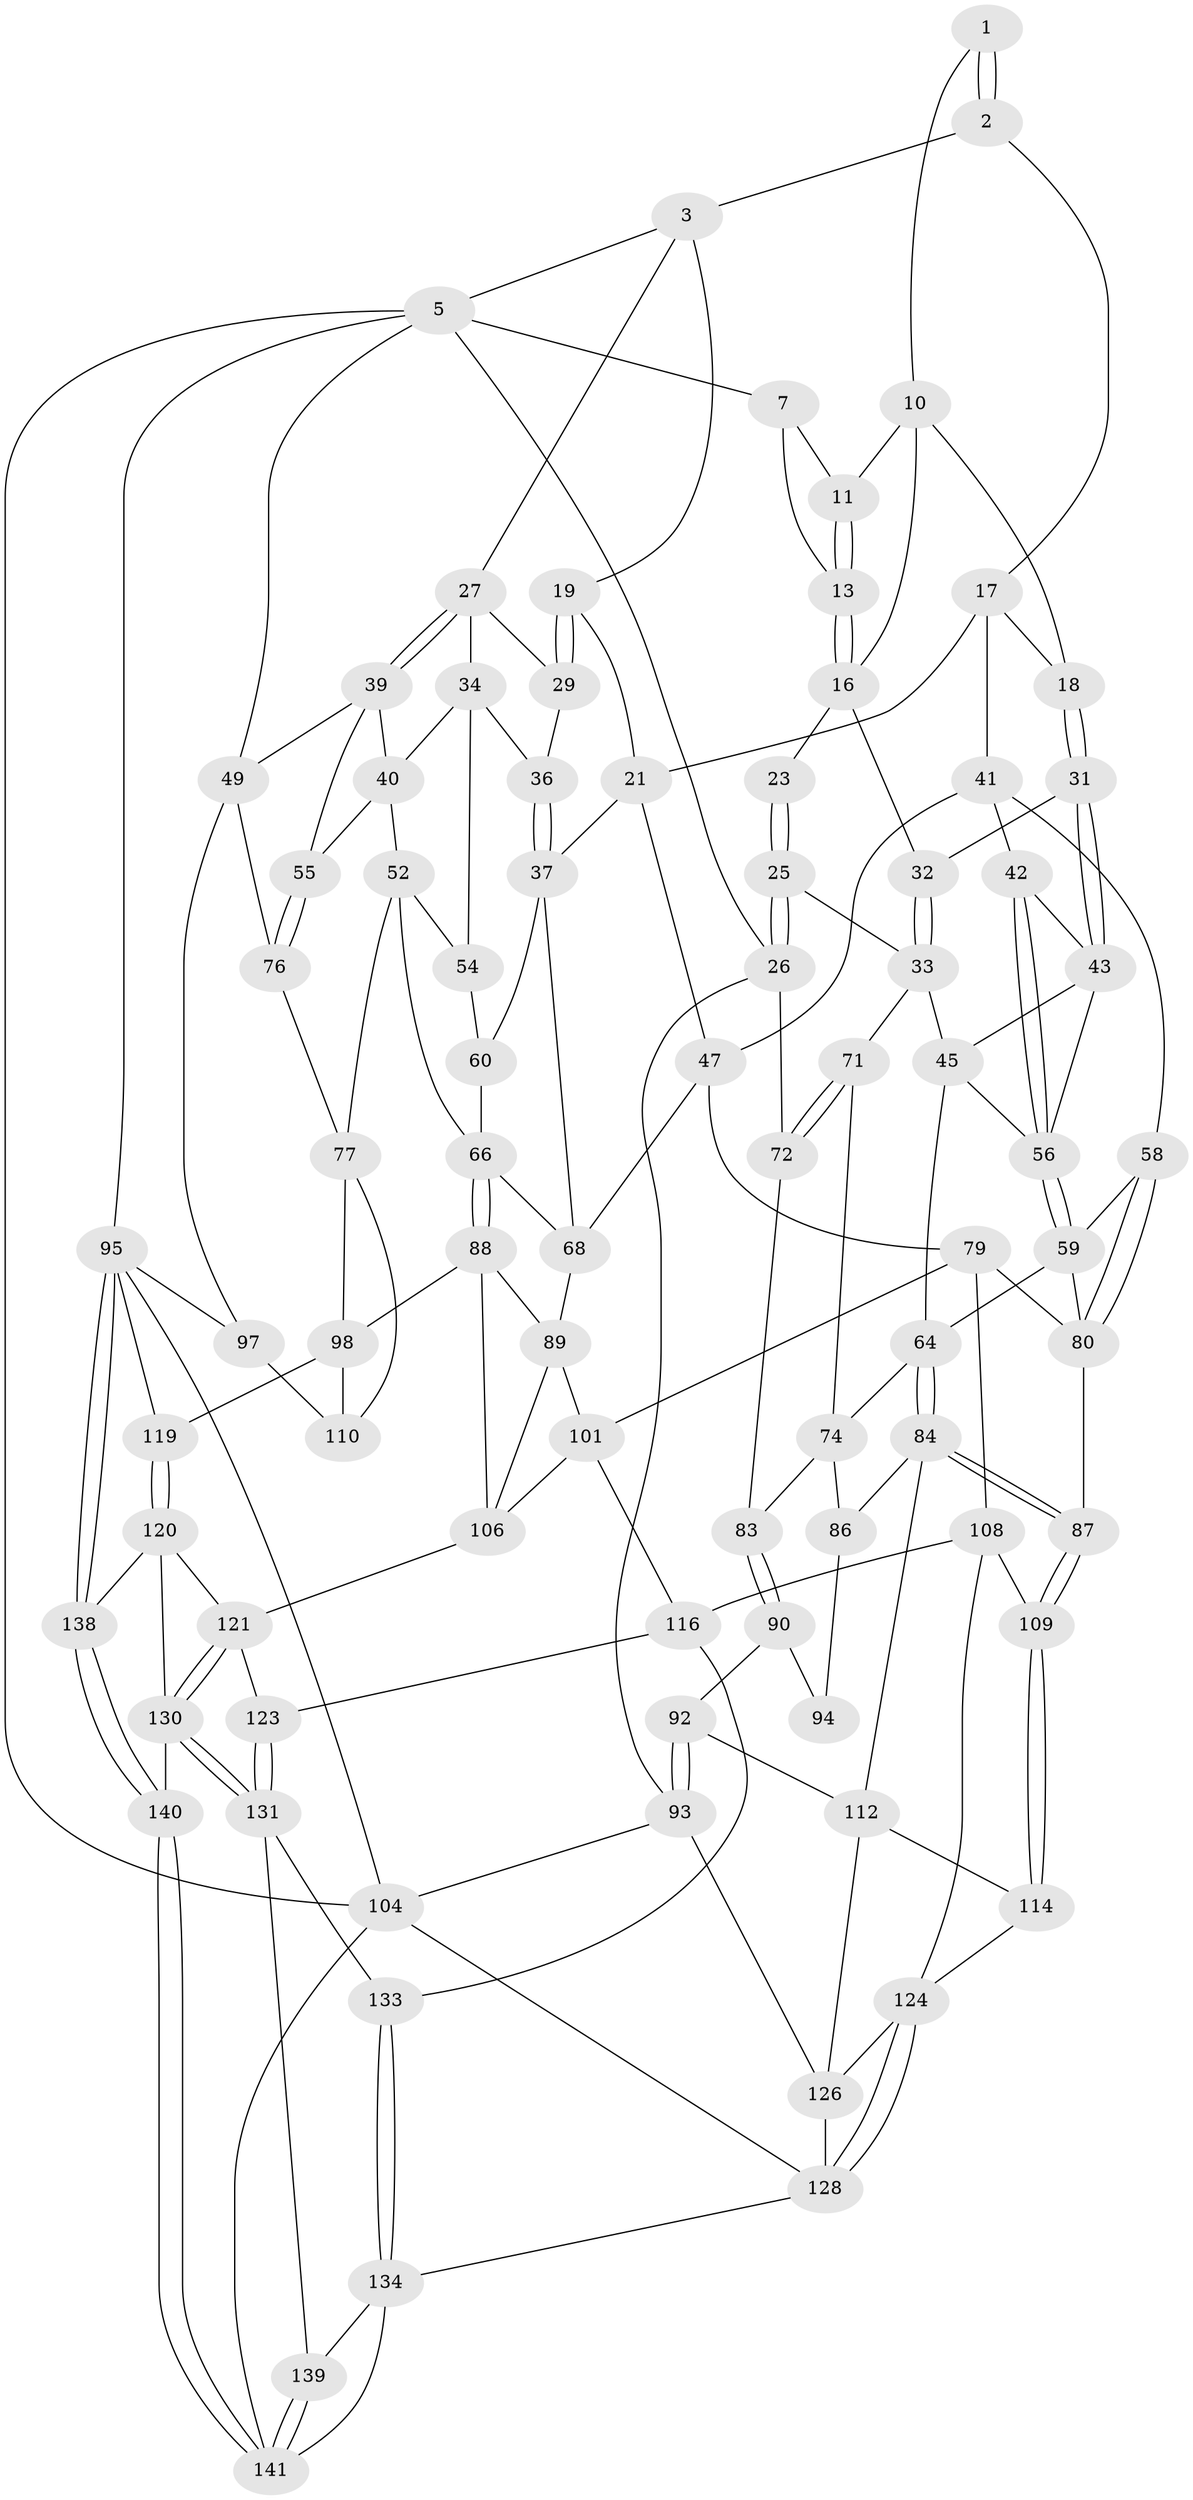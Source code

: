 // Generated by graph-tools (version 1.1) at 2025/24/03/03/25 07:24:36]
// undirected, 86 vertices, 187 edges
graph export_dot {
graph [start="1"]
  node [color=gray90,style=filled];
  1 [pos="+0.3154595956439986+0",super="+9"];
  2 [pos="+0.5014318072991362+0",super="+12"];
  3 [pos="+0.6114253787405316+0",super="+4"];
  5 [pos="+1+0",super="+6"];
  7 [pos="+0+0",super="+8"];
  10 [pos="+0.22041759063923144+0.05843383993894427",super="+15"];
  11 [pos="+0.18647298900574674+0.03260966674448489"];
  13 [pos="+0.14145786136807623+0.12093715000646345",super="+14"];
  16 [pos="+0.14203714018826882+0.1436640599871077",super="+24"];
  17 [pos="+0.36822192257467623+0.15900953531089582",super="+22"];
  18 [pos="+0.2602392371460526+0.14361287474083684"];
  19 [pos="+0.6034064300109525+0",super="+20"];
  21 [pos="+0.5368145238174732+0.15720903768213979",super="+38"];
  23 [pos="+0.07196590795227538+0.13739143790735014"];
  25 [pos="+0+0.2537447282113543"];
  26 [pos="+0+0.25085106619875536",super="+73"];
  27 [pos="+1+0",super="+28"];
  29 [pos="+0.7283515372372612+0.16297767314438316",super="+30"];
  31 [pos="+0.20050890129976842+0.21462727235054307"];
  32 [pos="+0.14380779220486303+0.1962506104451661"];
  33 [pos="+0.05023681218220281+0.263212216477144",super="+46"];
  34 [pos="+0.8050709049064871+0.23820529090422293",super="+35"];
  36 [pos="+0.6816106604982891+0.22274382588607397"];
  37 [pos="+0.6111411333610927+0.27741644312378794",super="+61"];
  39 [pos="+0.8900201963187979+0.2412600130037855",super="+50"];
  40 [pos="+0.8837071658959227+0.2482354086755923",super="+51"];
  41 [pos="+0.36743833132271947+0.22292578147015668",super="+48"];
  42 [pos="+0.31185744920072644+0.258918841122196"];
  43 [pos="+0.21401804496892976+0.23623991011152357",super="+44"];
  45 [pos="+0.17551763600342965+0.3359658064863415",super="+62"];
  47 [pos="+0.4956903896268564+0.345618790789831",super="+70"];
  49 [pos="+1+0.24381340250684105",super="+75"];
  52 [pos="+0.8202316509589074+0.4233890373959399",super="+53"];
  54 [pos="+0.7662711681897825+0.31039887304686875"];
  55 [pos="+0.9152856772364516+0.3480811112715054"];
  56 [pos="+0.2996540369447408+0.28969021417859697",super="+57"];
  58 [pos="+0.44091588224338846+0.34708893137049196"];
  59 [pos="+0.34328647298512266+0.4064160574220854",super="+63"];
  60 [pos="+0.6549685103599946+0.30304970260765957"];
  64 [pos="+0.2661060826999681+0.42640408342880476",super="+65"];
  66 [pos="+0.7453834856415741+0.4277828804679264",super="+67"];
  68 [pos="+0.642509786698914+0.4096083509922149",super="+69"];
  71 [pos="+0.10460620935681428+0.38759199855137316"];
  72 [pos="+0.08307885070651937+0.44209739031852663"];
  74 [pos="+0.2123844897141606+0.4373172893721054",super="+82"];
  76 [pos="+0.9811754545058278+0.40024735522593136"];
  77 [pos="+0.9177333909626046+0.5062589295828788",super="+78"];
  79 [pos="+0.46103322026119214+0.5221591622818464",super="+102"];
  80 [pos="+0.4272821543114303+0.5181793732326648",super="+81"];
  83 [pos="+0.0873372697601393+0.448840845724801"];
  84 [pos="+0.27185469776462784+0.5637665607684693",super="+85"];
  86 [pos="+0.1812270471219027+0.5562331509423152"];
  87 [pos="+0.3262315551443652+0.6032885379860883"];
  88 [pos="+0.6781766467530498+0.524168464681133",super="+99"];
  89 [pos="+0.5948540297950458+0.5153044845125127",super="+100"];
  90 [pos="+0.08042659002441968+0.506513596474608",super="+91"];
  92 [pos="+0+0.6699986309312116"];
  93 [pos="+0+0.694048726202981",super="+103"];
  94 [pos="+0.1672192111892135+0.5554895959282949"];
  95 [pos="+1+1",super="+96"];
  97 [pos="+1+0.5182514406506212"];
  98 [pos="+0.8184775011862099+0.6104212828567827",super="+111"];
  101 [pos="+0.5329795040956499+0.624959729487057",super="+115"];
  104 [pos="+0+1",super="+105"];
  106 [pos="+0.6937181289050414+0.6778483706354587",super="+107"];
  108 [pos="+0.4102947685774238+0.6864926252159954",super="+118"];
  109 [pos="+0.3293612902305229+0.6222742113506518"];
  110 [pos="+0.9447345329249756+0.5155043499496368"];
  112 [pos="+0.16080029698308088+0.6539971012536118",super="+113"];
  114 [pos="+0.24820935129931007+0.7043125946400286"];
  116 [pos="+0.5108118937094318+0.7942919224051743",super="+117"];
  119 [pos="+0.9957746525067119+0.8145384518572553"];
  120 [pos="+0.8239724543730125+0.8351082421719326",super="+136"];
  121 [pos="+0.7823003562925012+0.8217968679394425",super="+122"];
  123 [pos="+0.6147420056204048+0.818448434559358"];
  124 [pos="+0.30902192547096496+0.9495946658565219",super="+125"];
  126 [pos="+0.10165767978449906+0.748956045200308",super="+127"];
  128 [pos="+0.3067207210757779+0.9558960457609714",super="+129"];
  130 [pos="+0.6593407426885121+0.9200242931440277",super="+137"];
  131 [pos="+0.6432171333012218+0.9142549943121671",super="+132"];
  133 [pos="+0.5606866985423758+0.9124080183218859"];
  134 [pos="+0.4153365238049302+1",super="+135"];
  138 [pos="+0.8176226016519528+1"];
  139 [pos="+0.6037799482225881+0.9528920717990155"];
  140 [pos="+0.7780038322496945+1"];
  141 [pos="+0.6344144782342751+1",super="+142"];
  1 -- 2 [weight=2];
  1 -- 2;
  1 -- 10;
  2 -- 3;
  2 -- 17;
  3 -- 19;
  3 -- 27;
  3 -- 5;
  5 -- 49;
  5 -- 95;
  5 -- 104;
  5 -- 26;
  5 -- 7;
  7 -- 11;
  7 -- 13;
  10 -- 11;
  10 -- 16;
  10 -- 18;
  11 -- 13;
  11 -- 13;
  13 -- 16;
  13 -- 16;
  16 -- 32;
  16 -- 23;
  17 -- 18;
  17 -- 21;
  17 -- 41;
  18 -- 31;
  18 -- 31;
  19 -- 29 [weight=2];
  19 -- 29;
  19 -- 21;
  21 -- 37;
  21 -- 47;
  23 -- 25;
  23 -- 25;
  25 -- 26;
  25 -- 26;
  25 -- 33;
  26 -- 72;
  26 -- 93;
  27 -- 39;
  27 -- 39;
  27 -- 34;
  27 -- 29;
  29 -- 36;
  31 -- 32;
  31 -- 43;
  31 -- 43;
  32 -- 33;
  32 -- 33;
  33 -- 45;
  33 -- 71;
  34 -- 40;
  34 -- 36;
  34 -- 54;
  36 -- 37;
  36 -- 37;
  37 -- 60;
  37 -- 68;
  39 -- 40;
  39 -- 49;
  39 -- 55;
  40 -- 52;
  40 -- 55;
  41 -- 42;
  41 -- 58;
  41 -- 47;
  42 -- 43;
  42 -- 56;
  42 -- 56;
  43 -- 56;
  43 -- 45;
  45 -- 56;
  45 -- 64;
  47 -- 79;
  47 -- 68;
  49 -- 76;
  49 -- 97;
  52 -- 77;
  52 -- 66;
  52 -- 54;
  54 -- 60;
  55 -- 76;
  55 -- 76;
  56 -- 59;
  56 -- 59;
  58 -- 59;
  58 -- 80;
  58 -- 80;
  59 -- 64;
  59 -- 80;
  60 -- 66;
  64 -- 84;
  64 -- 84;
  64 -- 74;
  66 -- 88;
  66 -- 88;
  66 -- 68;
  68 -- 89;
  71 -- 72;
  71 -- 72;
  71 -- 74;
  72 -- 83;
  74 -- 83;
  74 -- 86;
  76 -- 77;
  77 -- 110;
  77 -- 98;
  79 -- 80;
  79 -- 108;
  79 -- 101;
  80 -- 87;
  83 -- 90;
  83 -- 90;
  84 -- 87;
  84 -- 87;
  84 -- 112;
  84 -- 86;
  86 -- 94;
  87 -- 109;
  87 -- 109;
  88 -- 89;
  88 -- 98;
  88 -- 106;
  89 -- 101;
  89 -- 106;
  90 -- 94 [weight=2];
  90 -- 92;
  92 -- 93;
  92 -- 93;
  92 -- 112;
  93 -- 104;
  93 -- 126;
  95 -- 138;
  95 -- 138;
  95 -- 104;
  95 -- 97;
  95 -- 119;
  97 -- 110;
  98 -- 110;
  98 -- 119;
  101 -- 116;
  101 -- 106;
  104 -- 141;
  104 -- 128;
  106 -- 121;
  108 -- 109;
  108 -- 116;
  108 -- 124;
  109 -- 114;
  109 -- 114;
  112 -- 114;
  112 -- 126;
  114 -- 124;
  116 -- 123;
  116 -- 133;
  119 -- 120;
  119 -- 120;
  120 -- 121;
  120 -- 138;
  120 -- 130;
  121 -- 130;
  121 -- 130;
  121 -- 123;
  123 -- 131;
  123 -- 131;
  124 -- 128;
  124 -- 128;
  124 -- 126;
  126 -- 128;
  128 -- 134;
  130 -- 131;
  130 -- 131;
  130 -- 140;
  131 -- 139;
  131 -- 133;
  133 -- 134;
  133 -- 134;
  134 -- 139;
  134 -- 141;
  138 -- 140;
  138 -- 140;
  139 -- 141;
  139 -- 141;
  140 -- 141;
  140 -- 141;
}
